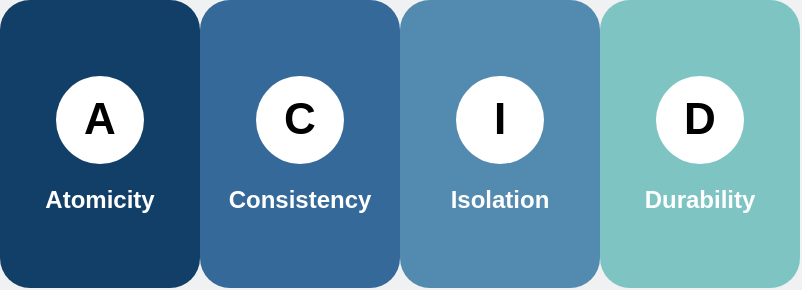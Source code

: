 <mxfile version="16.6.7" type="github"><diagram id="3228e29e-7158-1315-38df-8450db1d8a1d" name="Page-1"><mxGraphModel dx="490" dy="666" grid="0" gridSize="10" guides="1" tooltips="1" connect="1" arrows="1" fold="1" page="1" pageScale="1" pageWidth="600" pageHeight="250" background="#EFF1F3" math="0" shadow="0"><root><mxCell id="0"/><mxCell id="1" parent="0"/><mxCell id="I8ODeFikB3_Pxrsl2uY8-1" value="" style="rounded=1;whiteSpace=wrap;html=1;fillColor=#123F67;strokeColor=none;" vertex="1" parent="1"><mxGeometry x="100" y="53" width="100" height="144" as="geometry"/></mxCell><mxCell id="I8ODeFikB3_Pxrsl2uY8-2" value="&lt;font style=&quot;font-size: 22px&quot;&gt;&lt;b&gt;A&lt;/b&gt;&lt;/font&gt;" style="ellipse;whiteSpace=wrap;html=1;aspect=fixed;fillColor=#FFFFFF;strokeColor=none;" vertex="1" parent="1"><mxGeometry x="128" y="91" width="44" height="44" as="geometry"/></mxCell><mxCell id="I8ODeFikB3_Pxrsl2uY8-3" value="&lt;font color=&quot;#ffffff&quot;&gt;&lt;b&gt;Atomicity&lt;/b&gt;&lt;/font&gt;" style="text;html=1;strokeColor=none;fillColor=none;align=center;verticalAlign=middle;whiteSpace=wrap;rounded=0;" vertex="1" parent="1"><mxGeometry x="120" y="137.5" width="60" height="30" as="geometry"/></mxCell><mxCell id="I8ODeFikB3_Pxrsl2uY8-4" value="" style="rounded=1;whiteSpace=wrap;html=1;fillColor=#35699A;strokeColor=none;" vertex="1" parent="1"><mxGeometry x="200" y="53" width="100" height="144" as="geometry"/></mxCell><mxCell id="I8ODeFikB3_Pxrsl2uY8-5" value="&lt;font style=&quot;font-size: 22px&quot;&gt;&lt;b&gt;C&lt;/b&gt;&lt;/font&gt;" style="ellipse;whiteSpace=wrap;html=1;aspect=fixed;fillColor=#FFFFFF;strokeColor=none;" vertex="1" parent="1"><mxGeometry x="228" y="91" width="44" height="44" as="geometry"/></mxCell><mxCell id="I8ODeFikB3_Pxrsl2uY8-6" value="&lt;font color=&quot;#ffffff&quot;&gt;&lt;b&gt;Consistency&lt;/b&gt;&lt;/font&gt;" style="text;html=1;strokeColor=none;fillColor=none;align=center;verticalAlign=middle;whiteSpace=wrap;rounded=0;" vertex="1" parent="1"><mxGeometry x="220" y="137.5" width="60" height="30" as="geometry"/></mxCell><mxCell id="I8ODeFikB3_Pxrsl2uY8-7" value="" style="rounded=1;whiteSpace=wrap;html=1;fillColor=#538AAF;strokeColor=none;" vertex="1" parent="1"><mxGeometry x="300" y="53" width="100" height="144" as="geometry"/></mxCell><mxCell id="I8ODeFikB3_Pxrsl2uY8-8" value="&lt;font style=&quot;font-size: 22px&quot;&gt;&lt;b&gt;I&lt;/b&gt;&lt;/font&gt;" style="ellipse;whiteSpace=wrap;html=1;aspect=fixed;fillColor=#FFFFFF;strokeColor=none;" vertex="1" parent="1"><mxGeometry x="328" y="91" width="44" height="44" as="geometry"/></mxCell><mxCell id="I8ODeFikB3_Pxrsl2uY8-9" value="&lt;font color=&quot;#ffffff&quot;&gt;&lt;b&gt;Isolation&lt;/b&gt;&lt;/font&gt;" style="text;html=1;strokeColor=none;fillColor=none;align=center;verticalAlign=middle;whiteSpace=wrap;rounded=0;" vertex="1" parent="1"><mxGeometry x="320" y="137.5" width="60" height="30" as="geometry"/></mxCell><mxCell id="I8ODeFikB3_Pxrsl2uY8-10" value="" style="rounded=1;whiteSpace=wrap;html=1;fillColor=#7EC4C3;strokeColor=none;" vertex="1" parent="1"><mxGeometry x="400" y="53" width="100" height="144" as="geometry"/></mxCell><mxCell id="I8ODeFikB3_Pxrsl2uY8-11" value="&lt;font style=&quot;font-size: 22px&quot;&gt;&lt;b&gt;D&lt;/b&gt;&lt;/font&gt;" style="ellipse;whiteSpace=wrap;html=1;aspect=fixed;fillColor=#FFFFFF;strokeColor=none;" vertex="1" parent="1"><mxGeometry x="428" y="91" width="44" height="44" as="geometry"/></mxCell><mxCell id="I8ODeFikB3_Pxrsl2uY8-12" value="&lt;font color=&quot;#ffffff&quot;&gt;&lt;b&gt;Durability&lt;/b&gt;&lt;/font&gt;" style="text;html=1;strokeColor=none;fillColor=none;align=center;verticalAlign=middle;whiteSpace=wrap;rounded=0;" vertex="1" parent="1"><mxGeometry x="420" y="137.5" width="60" height="30" as="geometry"/></mxCell></root></mxGraphModel></diagram></mxfile>